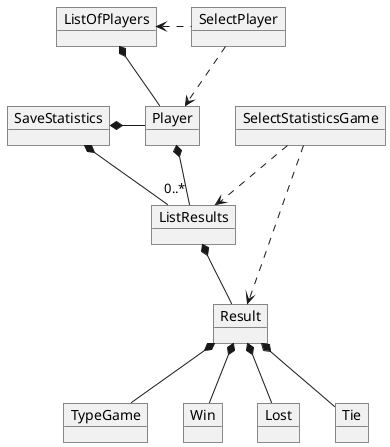 @startuml VocabularyPlayer

object ListOfPlayers
object Player
object TypeGame
object ListResults
object Result
object Win
object Lost
object Tie

object SelectPlayer
object SelectStatisticsGame
object SaveStatistics

ListOfPlayers *-down- Player
Player *-- "0..*" ListResults
ListResults *-- Result
Result *-- TypeGame
Result *-- Win
Result *-- Lost
Result *-- Tie

SelectPlayer .left.> ListOfPlayers
SelectPlayer ..> Player

SelectStatisticsGame ..> ListResults
SelectStatisticsGame ..> Result

SaveStatistics *-right- Player
SaveStatistics *-- ListResults




@enduml